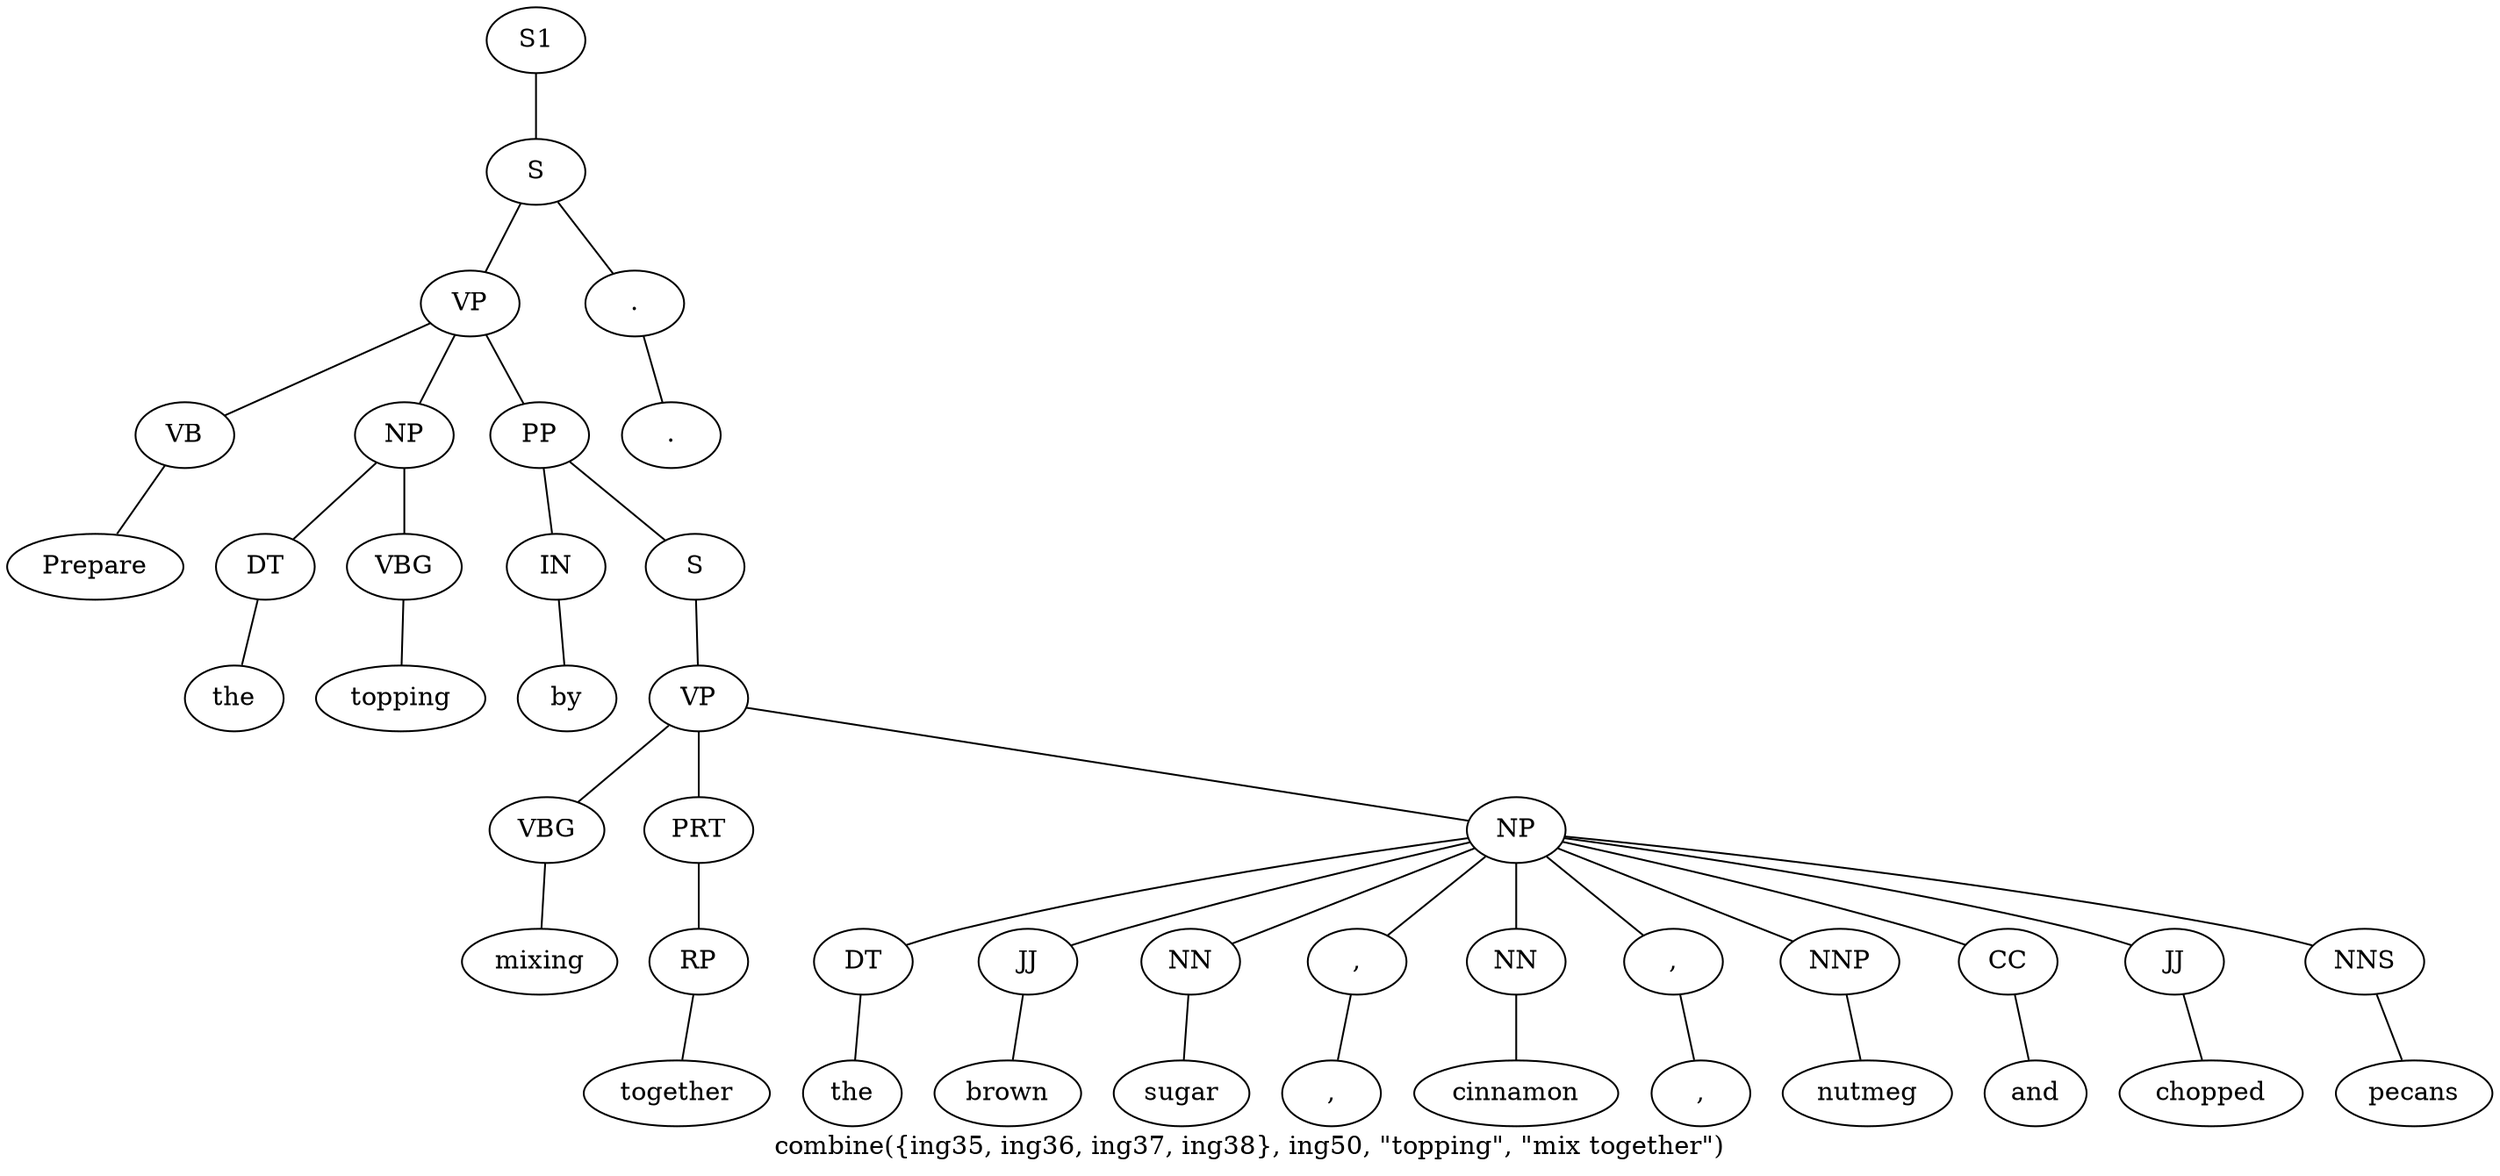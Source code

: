 graph SyntaxGraph {
	label = "combine({ing35, ing36, ing37, ing38}, ing50, \"topping\", \"mix together\")";
	Node0 [label="S1"];
	Node1 [label="S"];
	Node2 [label="VP"];
	Node3 [label="VB"];
	Node4 [label="Prepare"];
	Node5 [label="NP"];
	Node6 [label="DT"];
	Node7 [label="the"];
	Node8 [label="VBG"];
	Node9 [label="topping"];
	Node10 [label="PP"];
	Node11 [label="IN"];
	Node12 [label="by"];
	Node13 [label="S"];
	Node14 [label="VP"];
	Node15 [label="VBG"];
	Node16 [label="mixing"];
	Node17 [label="PRT"];
	Node18 [label="RP"];
	Node19 [label="together"];
	Node20 [label="NP"];
	Node21 [label="DT"];
	Node22 [label="the"];
	Node23 [label="JJ"];
	Node24 [label="brown"];
	Node25 [label="NN"];
	Node26 [label="sugar"];
	Node27 [label=","];
	Node28 [label=","];
	Node29 [label="NN"];
	Node30 [label="cinnamon"];
	Node31 [label=","];
	Node32 [label=","];
	Node33 [label="NNP"];
	Node34 [label="nutmeg"];
	Node35 [label="CC"];
	Node36 [label="and"];
	Node37 [label="JJ"];
	Node38 [label="chopped"];
	Node39 [label="NNS"];
	Node40 [label="pecans"];
	Node41 [label="."];
	Node42 [label="."];

	Node0 -- Node1;
	Node1 -- Node2;
	Node1 -- Node41;
	Node2 -- Node3;
	Node2 -- Node5;
	Node2 -- Node10;
	Node3 -- Node4;
	Node5 -- Node6;
	Node5 -- Node8;
	Node6 -- Node7;
	Node8 -- Node9;
	Node10 -- Node11;
	Node10 -- Node13;
	Node11 -- Node12;
	Node13 -- Node14;
	Node14 -- Node15;
	Node14 -- Node17;
	Node14 -- Node20;
	Node15 -- Node16;
	Node17 -- Node18;
	Node18 -- Node19;
	Node20 -- Node21;
	Node20 -- Node23;
	Node20 -- Node25;
	Node20 -- Node27;
	Node20 -- Node29;
	Node20 -- Node31;
	Node20 -- Node33;
	Node20 -- Node35;
	Node20 -- Node37;
	Node20 -- Node39;
	Node21 -- Node22;
	Node23 -- Node24;
	Node25 -- Node26;
	Node27 -- Node28;
	Node29 -- Node30;
	Node31 -- Node32;
	Node33 -- Node34;
	Node35 -- Node36;
	Node37 -- Node38;
	Node39 -- Node40;
	Node41 -- Node42;
}